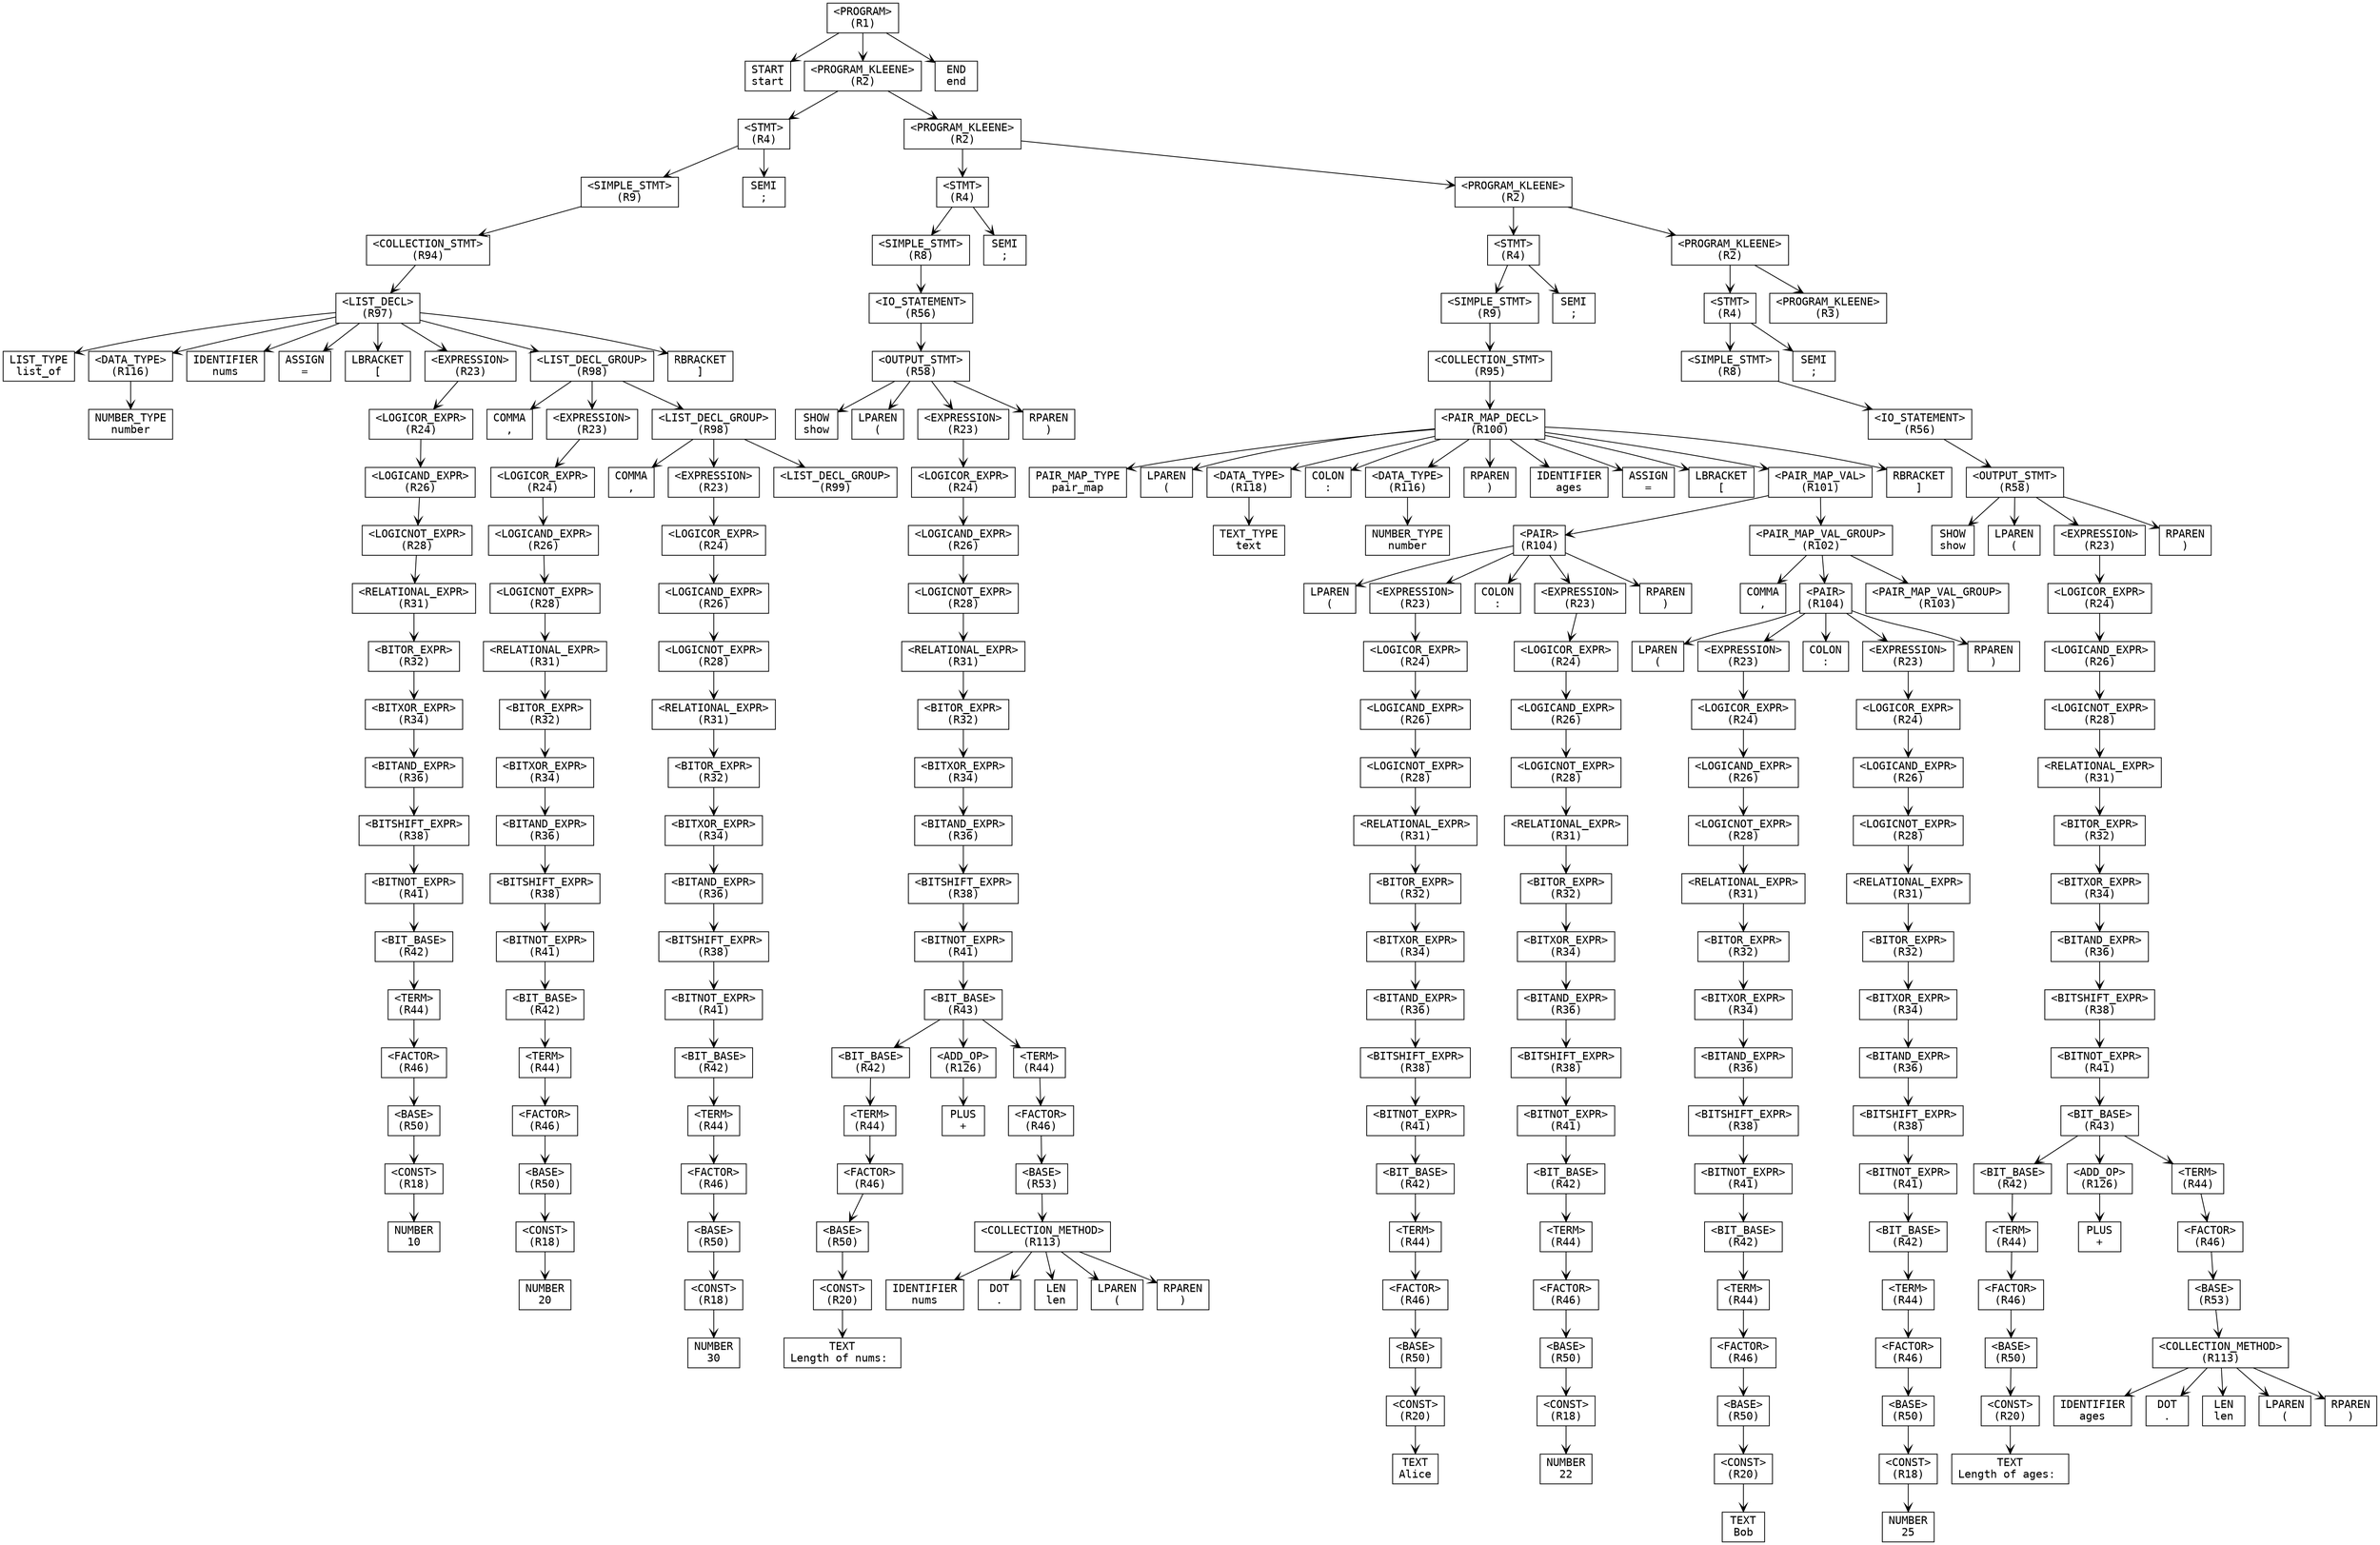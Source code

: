 digraph ParseTree {
  node [shape=box, fontname="Courier"];
  edge [arrowhead=vee];
  n358637027 [label="<PROGRAM>\n(R1)"];
  n1765422868 [label="START\nstart"];
  n358637027 -> n1765422868;
  n1643716675 [label="<PROGRAM_KLEENE>\n(R2)"];
  n2092666813 [label="<STMT>\n(R4)"];
  n1225025529 [label="<SIMPLE_STMT>\n(R9)"];
  n1503092669 [label="<COLLECTION_STMT>\n(R94)"];
  n1900316660 [label="<LIST_DECL>\n(R97)"];
  n1361197062 [label="LIST_TYPE\nlist_of"];
  n1900316660 -> n1361197062;
  n997434996 [label="<DATA_TYPE>\n(R116)"];
  n1484422160 [label="NUMBER_TYPE\nnumber"];
  n997434996 -> n1484422160;
  n1900316660 -> n997434996;
  n232008652 [label="IDENTIFIER\nnums"];
  n1900316660 -> n232008652;
  n1299632248 [label="ASSIGN\n="];
  n1900316660 -> n1299632248;
  n1804636068 [label="LBRACKET\n["];
  n1900316660 -> n1804636068;
  n1619125306 [label="<EXPRESSION>\n(R23)"];
  n1277639085 [label="<LOGICOR_EXPR>\n(R24)"];
  n933872961 [label="<LOGICAND_EXPR>\n(R26)"];
  n1487638975 [label="<LOGICNOT_EXPR>\n(R28)"];
  n937692836 [label="<RELATIONAL_EXPR>\n(R31)"];
  n1123787684 [label="<BITOR_EXPR>\n(R32)"];
  n998368631 [label="<BITXOR_EXPR>\n(R34)"];
  n1067695569 [label="<BITAND_EXPR>\n(R36)"];
  n681907631 [label="<BITSHIFT_EXPR>\n(R38)"];
  n937194908 [label="<BITNOT_EXPR>\n(R41)"];
  n63083597 [label="<BIT_BASE>\n(R42)"];
  n556657873 [label="<TERM>\n(R44)"];
  n556113206 [label="<FACTOR>\n(R46)"];
  n1963027483 [label="<BASE>\n(R50)"];
  n1651961354 [label="<CONST>\n(R18)"];
  n754179569 [label="NUMBER\n10"];
  n1651961354 -> n754179569;
  n1963027483 -> n1651961354;
  n556113206 -> n1963027483;
  n556657873 -> n556113206;
  n63083597 -> n556657873;
  n937194908 -> n63083597;
  n681907631 -> n937194908;
  n1067695569 -> n681907631;
  n998368631 -> n1067695569;
  n1123787684 -> n998368631;
  n937692836 -> n1123787684;
  n1487638975 -> n937692836;
  n933872961 -> n1487638975;
  n1277639085 -> n933872961;
  n1619125306 -> n1277639085;
  n1900316660 -> n1619125306;
  n565328244 [label="<LIST_DECL_GROUP>\n(R98)"];
  n1596848365 [label="COMMA\n,"];
  n565328244 -> n1596848365;
  n176049084 [label="<EXPRESSION>\n(R23)"];
  n953156439 [label="<LOGICOR_EXPR>\n(R24)"];
  n144307360 [label="<LOGICAND_EXPR>\n(R26)"];
  n943955918 [label="<LOGICNOT_EXPR>\n(R28)"];
  n1083703505 [label="<RELATIONAL_EXPR>\n(R31)"];
  n2020243758 [label="<BITOR_EXPR>\n(R32)"];
  n1058127479 [label="<BITXOR_EXPR>\n(R34)"];
  n453569460 [label="<BITAND_EXPR>\n(R36)"];
  n454487692 [label="<BITSHIFT_EXPR>\n(R38)"];
  n815679433 [label="<BITNOT_EXPR>\n(R41)"];
  n47097259 [label="<BIT_BASE>\n(R42)"];
  n1581755149 [label="<TERM>\n(R44)"];
  n1921600711 [label="<FACTOR>\n(R46)"];
  n820772176 [label="<BASE>\n(R50)"];
  n1207952667 [label="<CONST>\n(R18)"];
  n612573482 [label="NUMBER\n20"];
  n1207952667 -> n612573482;
  n820772176 -> n1207952667;
  n1921600711 -> n820772176;
  n1581755149 -> n1921600711;
  n47097259 -> n1581755149;
  n815679433 -> n47097259;
  n454487692 -> n815679433;
  n453569460 -> n454487692;
  n1058127479 -> n453569460;
  n2020243758 -> n1058127479;
  n1083703505 -> n2020243758;
  n943955918 -> n1083703505;
  n144307360 -> n943955918;
  n953156439 -> n144307360;
  n176049084 -> n953156439;
  n565328244 -> n176049084;
  n483700233 [label="<LIST_DECL_GROUP>\n(R98)"];
  n1941623230 [label="COMMA\n,"];
  n483700233 -> n1941623230;
  n1263875567 [label="<EXPRESSION>\n(R23)"];
  n1986185182 [label="<LOGICOR_EXPR>\n(R24)"];
  n1333763069 [label="<LOGICAND_EXPR>\n(R26)"];
  n1793950861 [label="<LOGICNOT_EXPR>\n(R28)"];
  n150285938 [label="<RELATIONAL_EXPR>\n(R31)"];
  n1749632133 [label="<BITOR_EXPR>\n(R32)"];
  n1532660226 [label="<BITXOR_EXPR>\n(R34)"];
  n1561699336 [label="<BITAND_EXPR>\n(R36)"];
  n2083686246 [label="<BITSHIFT_EXPR>\n(R38)"];
  n1593673993 [label="<BITNOT_EXPR>\n(R41)"];
  n1366819406 [label="<BIT_BASE>\n(R42)"];
  n557701517 [label="<TERM>\n(R44)"];
  n1239180155 [label="<FACTOR>\n(R46)"];
  n2069565064 [label="<BASE>\n(R50)"];
  n1788873183 [label="<CONST>\n(R18)"];
  n631129271 [label="NUMBER\n30"];
  n1788873183 -> n631129271;
  n2069565064 -> n1788873183;
  n1239180155 -> n2069565064;
  n557701517 -> n1239180155;
  n1366819406 -> n557701517;
  n1593673993 -> n1366819406;
  n2083686246 -> n1593673993;
  n1561699336 -> n2083686246;
  n1532660226 -> n1561699336;
  n1749632133 -> n1532660226;
  n150285938 -> n1749632133;
  n1793950861 -> n150285938;
  n1333763069 -> n1793950861;
  n1986185182 -> n1333763069;
  n1263875567 -> n1986185182;
  n483700233 -> n1263875567;
  n259206340 [label="<LIST_DECL_GROUP>\n(R99)"];
  n483700233 -> n259206340;
  n565328244 -> n483700233;
  n1900316660 -> n565328244;
  n746544364 [label="RBRACKET\n]"];
  n1900316660 -> n746544364;
  n1503092669 -> n1900316660;
  n1225025529 -> n1503092669;
  n2092666813 -> n1225025529;
  n1190876749 [label="SEMI\n;"];
  n2092666813 -> n1190876749;
  n1643716675 -> n2092666813;
  n286722521 [label="<PROGRAM_KLEENE>\n(R2)"];
  n118751795 [label="<STMT>\n(R4)"];
  n1373287937 [label="<SIMPLE_STMT>\n(R8)"];
  n1301273417 [label="<IO_STATEMENT>\n(R56)"];
  n1694456544 [label="<OUTPUT_STMT>\n(R58)"];
  n1138612694 [label="SHOW\nshow"];
  n1694456544 -> n1138612694;
  n1202918674 [label="LPAREN\n("];
  n1694456544 -> n1202918674;
  n1951779646 [label="<EXPRESSION>\n(R23)"];
  n1784919822 [label="<LOGICOR_EXPR>\n(R24)"];
  n1197326589 [label="<LOGICAND_EXPR>\n(R26)"];
  n404313729 [label="<LOGICNOT_EXPR>\n(R28)"];
  n1120887431 [label="<RELATIONAL_EXPR>\n(R31)"];
  n895706647 [label="<BITOR_EXPR>\n(R32)"];
  n479199854 [label="<BITXOR_EXPR>\n(R34)"];
  n1324347939 [label="<BITAND_EXPR>\n(R36)"];
  n2005756451 [label="<BITSHIFT_EXPR>\n(R38)"];
  n1500571931 [label="<BITNOT_EXPR>\n(R41)"];
  n1164903209 [label="<BIT_BASE>\n(R43)"];
  n1956683597 [label="<BIT_BASE>\n(R42)"];
  n1751134088 [label="<TERM>\n(R44)"];
  n906378158 [label="<FACTOR>\n(R46)"];
  n189599756 [label="<BASE>\n(R50)"];
  n2078780639 [label="<CONST>\n(R20)"];
  n303222852 [label="TEXT\nLength of nums: "];
  n2078780639 -> n303222852;
  n189599756 -> n2078780639;
  n906378158 -> n189599756;
  n1751134088 -> n906378158;
  n1956683597 -> n1751134088;
  n1164903209 -> n1956683597;
  n357454563 [label="<ADD_OP>\n(R126)"];
  n1986063670 [label="PLUS\n+"];
  n357454563 -> n1986063670;
  n1164903209 -> n357454563;
  n816260721 [label="<TERM>\n(R44)"];
  n875778257 [label="<FACTOR>\n(R46)"];
  n1401804286 [label="<BASE>\n(R53)"];
  n578132964 [label="<COLLECTION_METHOD>\n(R113)"];
  n728278389 [label="IDENTIFIER\nnums"];
  n578132964 -> n728278389;
  n99867921 [label="DOT\n."];
  n578132964 -> n99867921;
  n946653812 [label="LEN\nlen"];
  n578132964 -> n946653812;
  n910744614 [label="LPAREN\n("];
  n578132964 -> n910744614;
  n1491436695 [label="RPAREN\n)"];
  n578132964 -> n1491436695;
  n1401804286 -> n578132964;
  n875778257 -> n1401804286;
  n816260721 -> n875778257;
  n1164903209 -> n816260721;
  n1500571931 -> n1164903209;
  n2005756451 -> n1500571931;
  n1324347939 -> n2005756451;
  n479199854 -> n1324347939;
  n895706647 -> n479199854;
  n1120887431 -> n895706647;
  n404313729 -> n1120887431;
  n1197326589 -> n404313729;
  n1784919822 -> n1197326589;
  n1951779646 -> n1784919822;
  n1694456544 -> n1951779646;
  n1139130831 [label="RPAREN\n)"];
  n1694456544 -> n1139130831;
  n1301273417 -> n1694456544;
  n1373287937 -> n1301273417;
  n118751795 -> n1373287937;
  n495230125 [label="SEMI\n;"];
  n118751795 -> n495230125;
  n286722521 -> n118751795;
  n1843256023 [label="<PROGRAM_KLEENE>\n(R2)"];
  n426261191 [label="<STMT>\n(R4)"];
  n1961786268 [label="<SIMPLE_STMT>\n(R9)"];
  n1303834712 [label="<COLLECTION_STMT>\n(R95)"];
  n1321107547 [label="<PAIR_MAP_DECL>\n(R100)"];
  n383264073 [label="PAIR_MAP_TYPE\npair_map"];
  n1321107547 -> n383264073;
  n292392597 [label="LPAREN\n("];
  n1321107547 -> n292392597;
  n1797494992 [label="<DATA_TYPE>\n(R118)"];
  n1369792951 [label="TEXT_TYPE\ntext"];
  n1797494992 -> n1369792951;
  n1321107547 -> n1797494992;
  n109110439 [label="COLON\n:"];
  n1321107547 -> n109110439;
  n2070207428 [label="<DATA_TYPE>\n(R116)"];
  n209074528 [label="NUMBER_TYPE\nnumber"];
  n2070207428 -> n209074528;
  n1321107547 -> n2070207428;
  n1982089600 [label="RPAREN\n)"];
  n1321107547 -> n1982089600;
  n2004889151 [label="IDENTIFIER\nages"];
  n1321107547 -> n2004889151;
  n719811056 [label="ASSIGN\n="];
  n1321107547 -> n719811056;
  n401076469 [label="LBRACKET\n["];
  n1321107547 -> n401076469;
  n1130087360 [label="<PAIR_MAP_VAL>\n(R101)"];
  n895282242 [label="<PAIR>\n(R104)"];
  n606430184 [label="LPAREN\n("];
  n895282242 -> n606430184;
  n216879041 [label="<EXPRESSION>\n(R23)"];
  n288737375 [label="<LOGICOR_EXPR>\n(R24)"];
  n1129912519 [label="<LOGICAND_EXPR>\n(R26)"];
  n1290541415 [label="<LOGICNOT_EXPR>\n(R28)"];
  n706331772 [label="<RELATIONAL_EXPR>\n(R31)"];
  n357664336 [label="<BITOR_EXPR>\n(R32)"];
  n516242205 [label="<BITXOR_EXPR>\n(R34)"];
  n852377219 [label="<BITAND_EXPR>\n(R36)"];
  n1443899010 [label="<BITSHIFT_EXPR>\n(R38)"];
  n1340758294 [label="<BITNOT_EXPR>\n(R41)"];
  n2025889317 [label="<BIT_BASE>\n(R42)"];
  n1002016152 [label="<TERM>\n(R44)"];
  n1825216603 [label="<FACTOR>\n(R46)"];
  n1911905853 [label="<BASE>\n(R50)"];
  n230217616 [label="<CONST>\n(R20)"];
  n2056933106 [label="TEXT\nAlice"];
  n230217616 -> n2056933106;
  n1911905853 -> n230217616;
  n1825216603 -> n1911905853;
  n1002016152 -> n1825216603;
  n2025889317 -> n1002016152;
  n1340758294 -> n2025889317;
  n1443899010 -> n1340758294;
  n852377219 -> n1443899010;
  n516242205 -> n852377219;
  n357664336 -> n516242205;
  n706331772 -> n357664336;
  n1290541415 -> n706331772;
  n1129912519 -> n1290541415;
  n288737375 -> n1129912519;
  n216879041 -> n288737375;
  n895282242 -> n216879041;
  n1118443962 [label="COLON\n:"];
  n895282242 -> n1118443962;
  n427144036 [label="<EXPRESSION>\n(R23)"];
  n1387979661 [label="<LOGICOR_EXPR>\n(R24)"];
  n2055195382 [label="<LOGICAND_EXPR>\n(R26)"];
  n1753906122 [label="<LOGICNOT_EXPR>\n(R28)"];
  n1557138220 [label="<RELATIONAL_EXPR>\n(R31)"];
  n1500724656 [label="<BITOR_EXPR>\n(R32)"];
  n1566536722 [label="<BITXOR_EXPR>\n(R34)"];
  n1714425944 [label="<BITAND_EXPR>\n(R36)"];
  n988147417 [label="<BITSHIFT_EXPR>\n(R38)"];
  n2050742920 [label="<BITNOT_EXPR>\n(R41)"];
  n1558371897 [label="<BIT_BASE>\n(R42)"];
  n976660269 [label="<TERM>\n(R44)"];
  n791676308 [label="<FACTOR>\n(R46)"];
  n201028960 [label="<BASE>\n(R50)"];
  n1092776240 [label="<CONST>\n(R18)"];
  n1310894582 [label="NUMBER\n22"];
  n1092776240 -> n1310894582;
  n201028960 -> n1092776240;
  n791676308 -> n201028960;
  n976660269 -> n791676308;
  n1558371897 -> n976660269;
  n2050742920 -> n1558371897;
  n988147417 -> n2050742920;
  n1714425944 -> n988147417;
  n1566536722 -> n1714425944;
  n1500724656 -> n1566536722;
  n1557138220 -> n1500724656;
  n1753906122 -> n1557138220;
  n2055195382 -> n1753906122;
  n1387979661 -> n2055195382;
  n427144036 -> n1387979661;
  n895282242 -> n427144036;
  n1636894979 [label="RPAREN\n)"];
  n895282242 -> n1636894979;
  n1130087360 -> n895282242;
  n823205924 [label="<PAIR_MAP_VAL_GROUP>\n(R102)"];
  n1667787975 [label="COMMA\n,"];
  n823205924 -> n1667787975;
  n954078277 [label="<PAIR>\n(R104)"];
  n1374604108 [label="LPAREN\n("];
  n954078277 -> n1374604108;
  n1774637397 [label="<EXPRESSION>\n(R23)"];
  n1239975678 [label="<LOGICOR_EXPR>\n(R24)"];
  n31248314 [label="<LOGICAND_EXPR>\n(R26)"];
  n642764902 [label="<LOGICNOT_EXPR>\n(R28)"];
  n2036130179 [label="<RELATIONAL_EXPR>\n(R31)"];
  n1955481376 [label="<BITOR_EXPR>\n(R32)"];
  n331937556 [label="<BITXOR_EXPR>\n(R34)"];
  n1264372203 [label="<BITAND_EXPR>\n(R36)"];
  n1435662842 [label="<BITSHIFT_EXPR>\n(R38)"];
  n1394836271 [label="<BITNOT_EXPR>\n(R41)"];
  n126332424 [label="<BIT_BASE>\n(R42)"];
  n716782722 [label="<TERM>\n(R44)"];
  n1814224262 [label="<FACTOR>\n(R46)"];
  n592908758 [label="<BASE>\n(R50)"];
  n421137498 [label="<CONST>\n(R20)"];
  n2049208023 [label="TEXT\nBob"];
  n421137498 -> n2049208023;
  n592908758 -> n421137498;
  n1814224262 -> n592908758;
  n716782722 -> n1814224262;
  n126332424 -> n716782722;
  n1394836271 -> n126332424;
  n1435662842 -> n1394836271;
  n1264372203 -> n1435662842;
  n331937556 -> n1264372203;
  n1955481376 -> n331937556;
  n2036130179 -> n1955481376;
  n642764902 -> n2036130179;
  n31248314 -> n642764902;
  n1239975678 -> n31248314;
  n1774637397 -> n1239975678;
  n954078277 -> n1774637397;
  n9458424 [label="COLON\n:"];
  n954078277 -> n9458424;
  n466762397 [label="<EXPRESSION>\n(R23)"];
  n1390648673 [label="<LOGICOR_EXPR>\n(R24)"];
  n191370044 [label="<LOGICAND_EXPR>\n(R26)"];
  n158177083 [label="<LOGICNOT_EXPR>\n(R28)"];
  n65098329 [label="<RELATIONAL_EXPR>\n(R31)"];
  n1302843345 [label="<BITOR_EXPR>\n(R32)"];
  n111002794 [label="<BITXOR_EXPR>\n(R34)"];
  n1672236813 [label="<BITAND_EXPR>\n(R36)"];
  n1792453307 [label="<BITSHIFT_EXPR>\n(R38)"];
  n427571575 [label="<BITNOT_EXPR>\n(R41)"];
  n1907103334 [label="<BIT_BASE>\n(R42)"];
  n1887038329 [label="<TERM>\n(R44)"];
  n790959295 [label="<FACTOR>\n(R46)"];
  n1466578861 [label="<BASE>\n(R50)"];
  n1180959744 [label="<CONST>\n(R18)"];
  n2046365078 [label="NUMBER\n25"];
  n1180959744 -> n2046365078;
  n1466578861 -> n1180959744;
  n790959295 -> n1466578861;
  n1887038329 -> n790959295;
  n1907103334 -> n1887038329;
  n427571575 -> n1907103334;
  n1792453307 -> n427571575;
  n1672236813 -> n1792453307;
  n111002794 -> n1672236813;
  n1302843345 -> n111002794;
  n65098329 -> n1302843345;
  n158177083 -> n65098329;
  n191370044 -> n158177083;
  n1390648673 -> n191370044;
  n466762397 -> n1390648673;
  n954078277 -> n466762397;
  n2130607866 [label="RPAREN\n)"];
  n954078277 -> n2130607866;
  n823205924 -> n954078277;
  n2016410071 [label="<PAIR_MAP_VAL_GROUP>\n(R103)"];
  n823205924 -> n2016410071;
  n1130087360 -> n823205924;
  n1321107547 -> n1130087360;
  n504215254 [label="RBRACKET\n]"];
  n1321107547 -> n504215254;
  n1303834712 -> n1321107547;
  n1961786268 -> n1303834712;
  n426261191 -> n1961786268;
  n799644988 [label="SEMI\n;"];
  n426261191 -> n799644988;
  n1843256023 -> n426261191;
  n573390749 [label="<PROGRAM_KLEENE>\n(R2)"];
  n634096462 [label="<STMT>\n(R4)"];
  n1443045927 [label="<SIMPLE_STMT>\n(R8)"];
  n891291046 [label="<IO_STATEMENT>\n(R56)"];
  n2117735752 [label="<OUTPUT_STMT>\n(R58)"];
  n122843194 [label="SHOW\nshow"];
  n2117735752 -> n122843194;
  n1217358061 [label="LPAREN\n("];
  n2117735752 -> n1217358061;
  n2100779375 [label="<EXPRESSION>\n(R23)"];
  n1393132500 [label="<LOGICOR_EXPR>\n(R24)"];
  n1204746799 [label="<LOGICAND_EXPR>\n(R26)"];
  n1949645371 [label="<LOGICNOT_EXPR>\n(R28)"];
  n865004019 [label="<RELATIONAL_EXPR>\n(R31)"];
  n747035509 [label="<BITOR_EXPR>\n(R32)"];
  n480854856 [label="<BITXOR_EXPR>\n(R34)"];
  n1099974148 [label="<BITAND_EXPR>\n(R36)"];
  n85323444 [label="<BITSHIFT_EXPR>\n(R38)"];
  n525520912 [label="<BITNOT_EXPR>\n(R41)"];
  n1236759473 [label="<BIT_BASE>\n(R43)"];
  n173321445 [label="<BIT_BASE>\n(R42)"];
  n538874709 [label="<TERM>\n(R44)"];
  n700777750 [label="<FACTOR>\n(R46)"];
  n1537065316 [label="<BASE>\n(R50)"];
  n1954639222 [label="<CONST>\n(R20)"];
  n542231688 [label="TEXT\nLength of ages: "];
  n1954639222 -> n542231688;
  n1537065316 -> n1954639222;
  n700777750 -> n1537065316;
  n538874709 -> n700777750;
  n173321445 -> n538874709;
  n1236759473 -> n173321445;
  n557678625 [label="<ADD_OP>\n(R126)"];
  n345961347 [label="PLUS\n+"];
  n557678625 -> n345961347;
  n1236759473 -> n557678625;
  n1804322491 [label="<TERM>\n(R44)"];
  n1167090382 [label="<FACTOR>\n(R46)"];
  n140627669 [label="<BASE>\n(R53)"];
  n1803560625 [label="<COLLECTION_METHOD>\n(R113)"];
  n1586207588 [label="IDENTIFIER\nages"];
  n1803560625 -> n1586207588;
  n407569513 [label="DOT\n."];
  n1803560625 -> n407569513;
  n509245139 [label="LEN\nlen"];
  n1803560625 -> n509245139;
  n1946512903 [label="LPAREN\n("];
  n1803560625 -> n1946512903;
  n1985452888 [label="RPAREN\n)"];
  n1803560625 -> n1985452888;
  n140627669 -> n1803560625;
  n1167090382 -> n140627669;
  n1804322491 -> n1167090382;
  n1236759473 -> n1804322491;
  n525520912 -> n1236759473;
  n85323444 -> n525520912;
  n1099974148 -> n85323444;
  n480854856 -> n1099974148;
  n747035509 -> n480854856;
  n865004019 -> n747035509;
  n1949645371 -> n865004019;
  n1204746799 -> n1949645371;
  n1393132500 -> n1204746799;
  n2100779375 -> n1393132500;
  n2117735752 -> n2100779375;
  n914334135 [label="RPAREN\n)"];
  n2117735752 -> n914334135;
  n891291046 -> n2117735752;
  n1443045927 -> n891291046;
  n634096462 -> n1443045927;
  n2069804357 [label="SEMI\n;"];
  n634096462 -> n2069804357;
  n573390749 -> n634096462;
  n620009855 [label="<PROGRAM_KLEENE>\n(R3)"];
  n573390749 -> n620009855;
  n1843256023 -> n573390749;
  n286722521 -> n1843256023;
  n1643716675 -> n286722521;
  n358637027 -> n1643716675;
  n1848859618 [label="END\nend"];
  n358637027 -> n1848859618;
}